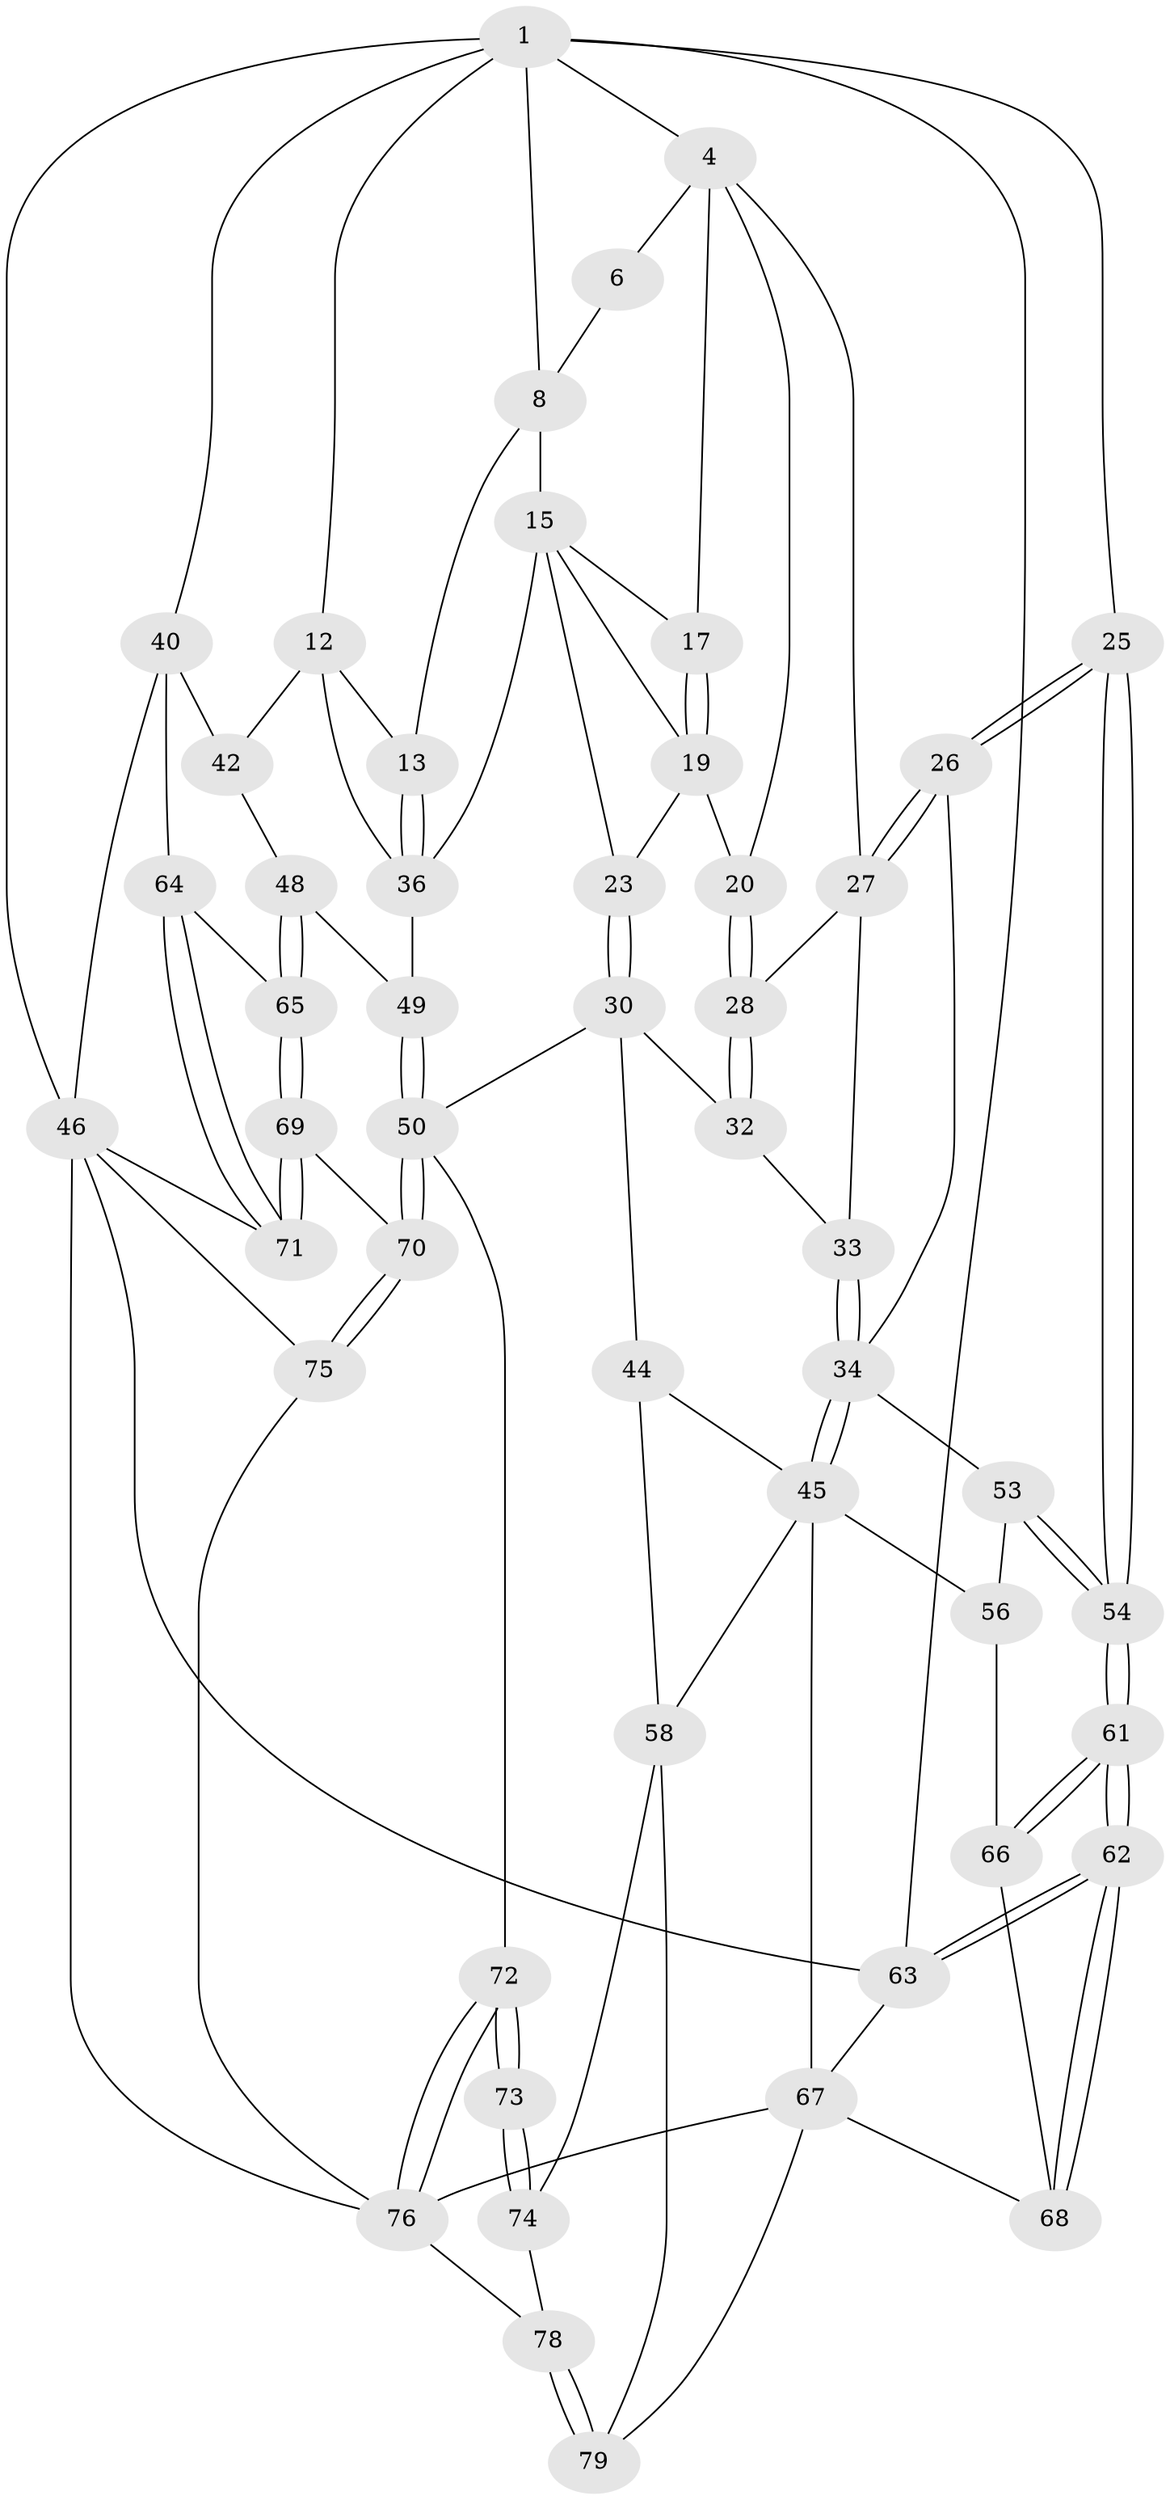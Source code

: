// original degree distribution, {3: 0.023809523809523808, 6: 0.23809523809523808, 5: 0.47619047619047616, 4: 0.2619047619047619}
// Generated by graph-tools (version 1.1) at 2025/21/03/04/25 18:21:28]
// undirected, 50 vertices, 115 edges
graph export_dot {
graph [start="1"]
  node [color=gray90,style=filled];
  1 [pos="+0.34384082750420986+0",super="+7+2"];
  4 [pos="+0.10851032949719819+0.1435308465477532",super="+5+21"];
  6 [pos="+0.3420993669656101+0"];
  8 [pos="+0.7017343652750916+0.09925668690241185",super="+9+14"];
  12 [pos="+0.8849521111625049+0.3673161195648486",super="+37"];
  13 [pos="+0.8459582231600024+0.3470745050892042"];
  15 [pos="+0.5781702286255521+0.19382524392826986",super="+16+18"];
  17 [pos="+0.33290246978301496+0.1500984861322012"];
  19 [pos="+0.316597086068473+0.24946349494513204",super="+24"];
  20 [pos="+0.27945335116377873+0.2843033361468843"];
  23 [pos="+0.5269441394321338+0.441214697338736"];
  25 [pos="+0+0.3201115154396952"];
  26 [pos="+0.010899277536211014+0.3400986855149021"];
  27 [pos="+0.035683953267129094+0.32749451722591905",super="+29"];
  28 [pos="+0.27142848262071384+0.301661430616006"];
  30 [pos="+0.5176238648812915+0.4540294285023152",super="+31+52"];
  32 [pos="+0.24726838669799517+0.4493685649622844"];
  33 [pos="+0.23773591850654097+0.452250625797666"];
  34 [pos="+0.1475028741969341+0.5089048225713024",super="+35"];
  36 [pos="+0.583718297401889+0.45596998806142647",super="+39"];
  40 [pos="+1+0.6350127572440923",super="+41"];
  42 [pos="+1+0.6046535143025761",super="+43"];
  44 [pos="+0.30275028749427135+0.571913144437817",super="+57"];
  45 [pos="+0.18704530179073955+0.5910718681698642",super="+55"];
  46 [pos="+1+1",super="+47+82"];
  48 [pos="+0.8120197404521566+0.6248099157134414"];
  49 [pos="+0.7424419286995259+0.6387600598811"];
  50 [pos="+0.7367317025914342+0.6459466757196953",super="+51"];
  53 [pos="+0.07667911790431313+0.544255109915003"];
  54 [pos="+0+0.5463948379777055"];
  56 [pos="+0.07439596759335824+0.6573973377028003"];
  58 [pos="+0.35686218341027504+0.7017777988940126",super="+59"];
  61 [pos="+0+0.6547022442302068"];
  62 [pos="+0+1"];
  63 [pos="+0+1"];
  64 [pos="+0.8840286344374418+0.7214688369789138"];
  65 [pos="+0.8823646206169741+0.7208928149073427"];
  66 [pos="+0.06589548461406161+0.6636653126138669"];
  67 [pos="+0.21153119043311183+0.7734740616819533",super="+80"];
  68 [pos="+0.0450677968721234+0.7744287614338801"];
  69 [pos="+0.8051687604489941+0.799733576911095"];
  70 [pos="+0.7458945039293389+0.8147455636713721"];
  71 [pos="+1+0.9505068003533051"];
  72 [pos="+0.6014010164649971+0.8614518542664475"];
  73 [pos="+0.5897433252516832+0.8595634587563113"];
  74 [pos="+0.44031378148082934+0.8025298930547833",super="+77"];
  75 [pos="+0.7127165938864515+0.8638528324340976"];
  76 [pos="+0.6062791314290804+0.8670065474189474",super="+83"];
  78 [pos="+0.3848625439469227+0.9455292226890141"];
  79 [pos="+0.34419913345513337+0.9694142250692276"];
  1 -- 8;
  1 -- 4;
  1 -- 40;
  1 -- 25;
  1 -- 12;
  1 -- 46;
  1 -- 63;
  4 -- 17;
  4 -- 6;
  4 -- 27;
  4 -- 20;
  6 -- 8;
  8 -- 15 [weight=2];
  8 -- 13;
  12 -- 13;
  12 -- 42 [weight=2];
  12 -- 36;
  13 -- 36;
  13 -- 36;
  15 -- 17;
  15 -- 36;
  15 -- 23;
  15 -- 19;
  17 -- 19;
  17 -- 19;
  19 -- 20;
  19 -- 23;
  20 -- 28;
  20 -- 28;
  23 -- 30;
  23 -- 30;
  25 -- 26;
  25 -- 26;
  25 -- 54;
  25 -- 54;
  26 -- 27;
  26 -- 27;
  26 -- 34;
  27 -- 33;
  27 -- 28;
  28 -- 32;
  28 -- 32;
  30 -- 32;
  30 -- 44 [weight=2];
  30 -- 50;
  32 -- 33;
  33 -- 34;
  33 -- 34;
  34 -- 45;
  34 -- 45;
  34 -- 53;
  36 -- 49;
  40 -- 42;
  40 -- 64;
  40 -- 46;
  42 -- 48;
  44 -- 45;
  44 -- 58;
  45 -- 56;
  45 -- 67;
  45 -- 58;
  46 -- 63;
  46 -- 71;
  46 -- 75;
  46 -- 76;
  48 -- 49;
  48 -- 65;
  48 -- 65;
  49 -- 50;
  49 -- 50;
  50 -- 70;
  50 -- 70;
  50 -- 72;
  53 -- 54;
  53 -- 54;
  53 -- 56;
  54 -- 61;
  54 -- 61;
  56 -- 66;
  58 -- 74;
  58 -- 79;
  61 -- 62;
  61 -- 62;
  61 -- 66;
  61 -- 66;
  62 -- 63;
  62 -- 63;
  62 -- 68;
  62 -- 68;
  63 -- 67;
  64 -- 65;
  64 -- 71;
  64 -- 71;
  65 -- 69;
  65 -- 69;
  66 -- 68;
  67 -- 68;
  67 -- 76;
  67 -- 79;
  69 -- 70;
  69 -- 71;
  69 -- 71;
  70 -- 75;
  70 -- 75;
  72 -- 73;
  72 -- 73;
  72 -- 76;
  72 -- 76;
  73 -- 74 [weight=2];
  73 -- 74;
  74 -- 78;
  75 -- 76;
  76 -- 78;
  78 -- 79;
  78 -- 79;
}
